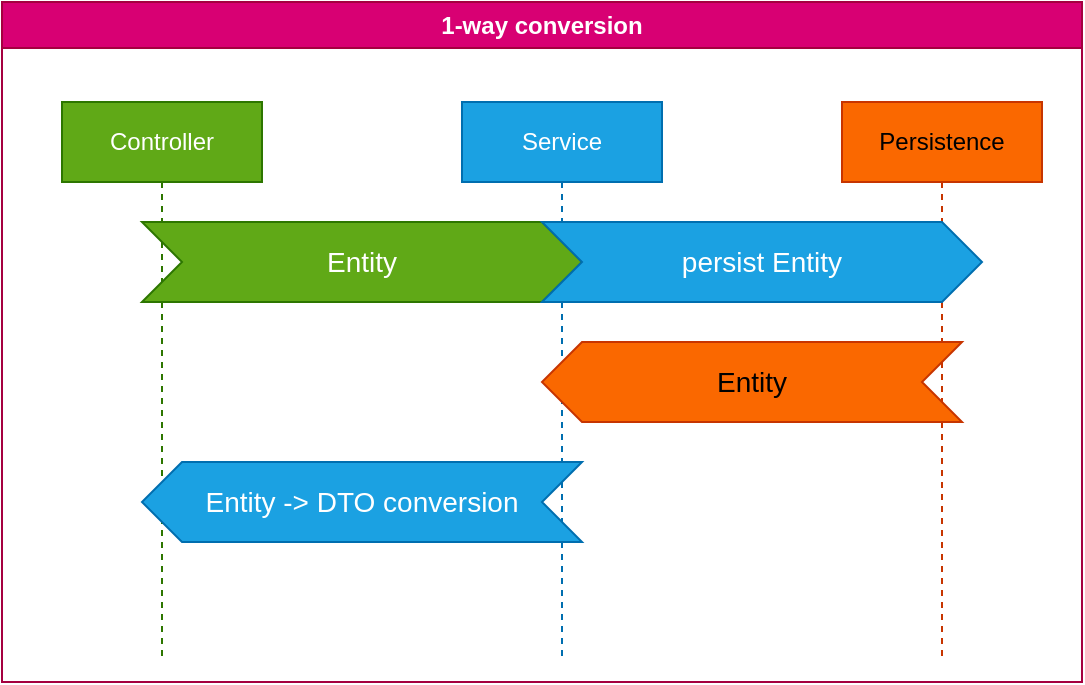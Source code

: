 <mxfile version="21.1.2" type="device">
  <diagram name="Página-1" id="LqWW6KVvUVL05yqnat4p">
    <mxGraphModel dx="1434" dy="839" grid="1" gridSize="10" guides="1" tooltips="1" connect="1" arrows="1" fold="1" page="1" pageScale="1" pageWidth="1654" pageHeight="1169" background="none" math="0" shadow="0">
      <root>
        <mxCell id="0" />
        <mxCell id="1" parent="0" />
        <mxCell id="HkXOkrIhmaekvlxuGhO0-1" value="1-way conversion" style="swimlane;whiteSpace=wrap;html=1;fillColor=#d80073;fontColor=#ffffff;strokeColor=#A50040;" vertex="1" parent="1">
          <mxGeometry x="90" y="100" width="540" height="340" as="geometry" />
        </mxCell>
        <mxCell id="HkXOkrIhmaekvlxuGhO0-4" value="Controller" style="shape=umlLifeline;perimeter=lifelinePerimeter;whiteSpace=wrap;html=1;container=1;dropTarget=0;collapsible=0;recursiveResize=0;outlineConnect=0;portConstraint=eastwest;newEdgeStyle={&quot;edgeStyle&quot;:&quot;elbowEdgeStyle&quot;,&quot;elbow&quot;:&quot;vertical&quot;,&quot;curved&quot;:0,&quot;rounded&quot;:0};fillColor=#60a917;fontColor=#ffffff;strokeColor=#2D7600;" vertex="1" parent="HkXOkrIhmaekvlxuGhO0-1">
          <mxGeometry x="30" y="50" width="100" height="280" as="geometry" />
        </mxCell>
        <mxCell id="HkXOkrIhmaekvlxuGhO0-5" value="Service" style="shape=umlLifeline;perimeter=lifelinePerimeter;whiteSpace=wrap;html=1;container=1;dropTarget=0;collapsible=0;recursiveResize=0;outlineConnect=0;portConstraint=eastwest;newEdgeStyle={&quot;edgeStyle&quot;:&quot;elbowEdgeStyle&quot;,&quot;elbow&quot;:&quot;vertical&quot;,&quot;curved&quot;:0,&quot;rounded&quot;:0};fillColor=#1ba1e2;fontColor=#ffffff;strokeColor=#006EAF;" vertex="1" parent="HkXOkrIhmaekvlxuGhO0-1">
          <mxGeometry x="230" y="50" width="100" height="280" as="geometry" />
        </mxCell>
        <mxCell id="HkXOkrIhmaekvlxuGhO0-6" value="Persistence" style="shape=umlLifeline;perimeter=lifelinePerimeter;whiteSpace=wrap;html=1;container=1;dropTarget=0;collapsible=0;recursiveResize=0;outlineConnect=0;portConstraint=eastwest;newEdgeStyle={&quot;edgeStyle&quot;:&quot;elbowEdgeStyle&quot;,&quot;elbow&quot;:&quot;vertical&quot;,&quot;curved&quot;:0,&quot;rounded&quot;:0};fillColor=#fa6800;fontColor=#000000;strokeColor=#C73500;" vertex="1" parent="HkXOkrIhmaekvlxuGhO0-1">
          <mxGeometry x="420" y="50" width="100" height="280" as="geometry" />
        </mxCell>
        <mxCell id="HkXOkrIhmaekvlxuGhO0-9" value="Entity" style="html=1;shape=mxgraph.infographic.ribbonSimple;notch1=20;notch2=20;align=center;verticalAlign=middle;fontSize=14;fontStyle=0;fillColor=#60a917;whiteSpace=wrap;fontColor=#ffffff;strokeColor=#2D7600;" vertex="1" parent="HkXOkrIhmaekvlxuGhO0-1">
          <mxGeometry x="70" y="110" width="220" height="40" as="geometry" />
        </mxCell>
        <mxCell id="HkXOkrIhmaekvlxuGhO0-11" value="persist Entity" style="html=1;shape=mxgraph.infographic.ribbonSimple;notch1=20;notch2=20;align=center;verticalAlign=middle;fontSize=14;fontStyle=0;fillColor=#1ba1e2;whiteSpace=wrap;fontColor=#ffffff;strokeColor=#006EAF;" vertex="1" parent="HkXOkrIhmaekvlxuGhO0-1">
          <mxGeometry x="270" y="110" width="220" height="40" as="geometry" />
        </mxCell>
        <mxCell id="HkXOkrIhmaekvlxuGhO0-12" value="Entity" style="html=1;shape=mxgraph.infographic.ribbonSimple;notch1=20;notch2=20;align=center;verticalAlign=middle;fontSize=14;fontStyle=0;fillColor=#fa6800;whiteSpace=wrap;direction=west;fontColor=#000000;strokeColor=#C73500;" vertex="1" parent="HkXOkrIhmaekvlxuGhO0-1">
          <mxGeometry x="270" y="170" width="210" height="40" as="geometry" />
        </mxCell>
        <mxCell id="HkXOkrIhmaekvlxuGhO0-13" value="Entity -&amp;gt; DTO conversion" style="html=1;shape=mxgraph.infographic.ribbonSimple;notch1=20;notch2=20;align=center;verticalAlign=middle;fontSize=14;fontStyle=0;fillColor=#1ba1e2;whiteSpace=wrap;direction=west;fontColor=#ffffff;strokeColor=#006EAF;" vertex="1" parent="HkXOkrIhmaekvlxuGhO0-1">
          <mxGeometry x="70" y="230" width="220" height="40" as="geometry" />
        </mxCell>
      </root>
    </mxGraphModel>
  </diagram>
</mxfile>
